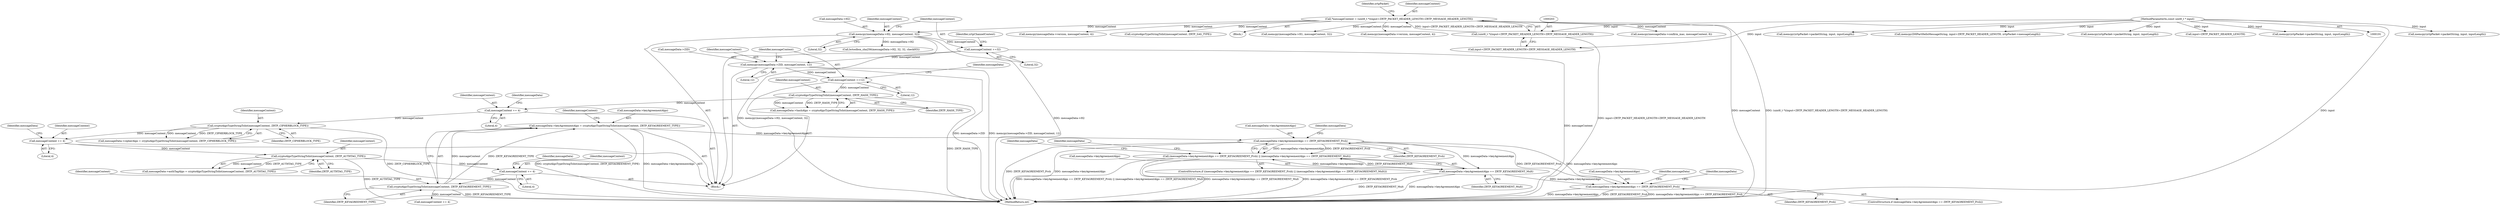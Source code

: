 digraph "0_bzrtp_bbb1e6e2f467ee4bd7b9a8c800e4f07343d7d99b@API" {
"1000756" [label="(Call,messageData->keyAgreementAlgo = cryptoAlgoTypeStringToInt(messageContent, ZRTP_KEYAGREEMENT_TYPE))"];
"1000760" [label="(Call,cryptoAlgoTypeStringToInt(messageContent, ZRTP_KEYAGREEMENT_TYPE))"];
"1000753" [label="(Call,messageContent += 4)"];
"1000750" [label="(Call,cryptoAlgoTypeStringToInt(messageContent, ZRTP_AUTHTAG_TYPE))"];
"1000743" [label="(Call,messageContent += 4)"];
"1000740" [label="(Call,cryptoAlgoTypeStringToInt(messageContent, ZRTP_CIPHERBLOCK_TYPE))"];
"1000733" [label="(Call,messageContent += 4)"];
"1000730" [label="(Call,cryptoAlgoTypeStringToInt(messageContent, ZRTP_HASH_TYPE))"];
"1000723" [label="(Call,messageContent +=12)"];
"1000717" [label="(Call,memcpy(messageData->ZID, messageContent, 12))"];
"1000630" [label="(Call,messageContent +=32)"];
"1000624" [label="(Call,memcpy(messageData->H2, messageContent, 32))"];
"1000200" [label="(Call,*messageContent = (uint8_t *)(input+ZRTP_PACKET_HEADER_LENGTH+ZRTP_MESSAGE_HEADER_LENGTH))"];
"1000202" [label="(Call,(uint8_t *)(input+ZRTP_PACKET_HEADER_LENGTH+ZRTP_MESSAGE_HEADER_LENGTH))"];
"1000194" [label="(MethodParameterIn,const uint8_t * input)"];
"1000820" [label="(Call,messageData->keyAgreementAlgo == ZRTP_KEYAGREEMENT_Prsh)"];
"1000819" [label="(Call,(messageData->keyAgreementAlgo == ZRTP_KEYAGREEMENT_Prsh) || (messageData->keyAgreementAlgo == ZRTP_KEYAGREEMENT_Mult))"];
"1000825" [label="(Call,messageData->keyAgreementAlgo == ZRTP_KEYAGREEMENT_Mult)"];
"1000841" [label="(Call,messageData->keyAgreementAlgo == ZRTP_KEYAGREEMENT_Prsh)"];
"1000718" [label="(Call,messageData->ZID)"];
"1000744" [label="(Identifier,messageContent)"];
"1000211" [label="(Identifier,zrtpPacket)"];
"1000631" [label="(Identifier,messageContent)"];
"1000202" [label="(Call,(uint8_t *)(input+ZRTP_PACKET_HEADER_LENGTH+ZRTP_MESSAGE_HEADER_LENGTH))"];
"1000608" [label="(Block,)"];
"1000756" [label="(Call,messageData->keyAgreementAlgo = cryptoAlgoTypeStringToInt(messageContent, ZRTP_KEYAGREEMENT_TYPE))"];
"1000630" [label="(Call,messageContent +=32)"];
"1000891" [label="(Call,memcpy(zrtpPacket->packetString, input, inputLength))"];
"1000224" [label="(Call,memcpy(messageData->version, messageContent, 4))"];
"1000201" [label="(Identifier,messageContent)"];
"1000738" [label="(Identifier,messageData)"];
"1000734" [label="(Identifier,messageContent)"];
"1000758" [label="(Identifier,messageData)"];
"1000588" [label="(Call,memcpy(zrtpPacket->packetString, input, inputLength))"];
"1000757" [label="(Call,messageData->keyAgreementAlgo)"];
"1000755" [label="(Literal,4)"];
"1001078" [label="(Call,memcpy(DHPartHelloMessageString, input+ZRTP_PACKET_HEADER_LENGTH, zrtpPacket->messageLength))"];
"1000743" [label="(Call,messageContent += 4)"];
"1000723" [label="(Call,messageContent +=12)"];
"1000820" [label="(Call,messageData->keyAgreementAlgo == ZRTP_KEYAGREEMENT_Prsh)"];
"1000840" [label="(ControlStructure,if (messageData->keyAgreementAlgo == ZRTP_KEYAGREEMENT_Prsh))"];
"1000657" [label="(Call,bctoolbox_sha256(messageData->H2, 32, 32, checkH3))"];
"1000761" [label="(Identifier,messageContent)"];
"1000732" [label="(Identifier,ZRTP_HASH_TYPE)"];
"1000742" [label="(Identifier,ZRTP_CIPHERBLOCK_TYPE)"];
"1000725" [label="(Literal,12)"];
"1000731" [label="(Identifier,messageContent)"];
"1000760" [label="(Call,cryptoAlgoTypeStringToInt(messageContent, ZRTP_KEYAGREEMENT_TYPE))"];
"1000721" [label="(Identifier,messageContent)"];
"1000748" [label="(Identifier,messageData)"];
"1000637" [label="(Identifier,zrtpChannelContext)"];
"1000827" [label="(Identifier,messageData)"];
"1000728" [label="(Identifier,messageData)"];
"1000818" [label="(ControlStructure,if ((messageData->keyAgreementAlgo == ZRTP_KEYAGREEMENT_Prsh) || (messageData->keyAgreementAlgo == ZRTP_KEYAGREEMENT_Mult)))"];
"1000842" [label="(Call,messageData->keyAgreementAlgo)"];
"1000754" [label="(Identifier,messageContent)"];
"1000869" [label="(Identifier,messageData)"];
"1000717" [label="(Call,memcpy(messageData->ZID, messageContent, 12))"];
"1001379" [label="(Call,memcpy(messageData->confirm_mac, messageContent, 8))"];
"1001941" [label="(Call,memcpy(messageData->version, messageContent, 4))"];
"1000812" [label="(Call,cryptoAlgoTypeStringToInt(messageContent, ZRTP_SAS_TYPE))"];
"1001915" [label="(Call,memcpy(zrtpPacket->packetString, input, inputLength))"];
"1000197" [label="(Block,)"];
"1000726" [label="(Call,messageData->hashAlgo = cryptoAlgoTypeStringToInt(messageContent, ZRTP_HASH_TYPE))"];
"1000194" [label="(MethodParameterIn,const uint8_t * input)"];
"1000826" [label="(Call,messageData->keyAgreementAlgo)"];
"1000741" [label="(Identifier,messageContent)"];
"1000860" [label="(Identifier,messageData)"];
"1000751" [label="(Identifier,messageContent)"];
"1000629" [label="(Literal,32)"];
"1000824" [label="(Identifier,ZRTP_KEYAGREEMENT_Prsh)"];
"1000735" [label="(Literal,4)"];
"1000736" [label="(Call,messageData->cipherAlgo = cryptoAlgoTypeStringToInt(messageContent, ZRTP_CIPHERBLOCK_TYPE))"];
"1000746" [label="(Call,messageData->authTagAlgo = cryptoAlgoTypeStringToInt(messageContent, ZRTP_AUTHTAG_TYPE))"];
"1000841" [label="(Call,messageData->keyAgreementAlgo == ZRTP_KEYAGREEMENT_Prsh)"];
"1000753" [label="(Call,messageContent += 4)"];
"1000750" [label="(Call,cryptoAlgoTypeStringToInt(messageContent, ZRTP_AUTHTAG_TYPE))"];
"1000740" [label="(Call,cryptoAlgoTypeStringToInt(messageContent, ZRTP_CIPHERBLOCK_TYPE))"];
"1000628" [label="(Identifier,messageContent)"];
"1000204" [label="(Call,input+ZRTP_PACKET_HEADER_LENGTH+ZRTP_MESSAGE_HEADER_LENGTH)"];
"1000833" [label="(Identifier,messageData)"];
"1000733" [label="(Call,messageContent += 4)"];
"1000624" [label="(Call,memcpy(messageData->H2, messageContent, 32))"];
"1000762" [label="(Identifier,ZRTP_KEYAGREEMENT_TYPE)"];
"1000745" [label="(Literal,4)"];
"1000821" [label="(Call,messageData->keyAgreementAlgo)"];
"1000764" [label="(Identifier,messageContent)"];
"1000200" [label="(Call,*messageContent = (uint8_t *)(input+ZRTP_PACKET_HEADER_LENGTH+ZRTP_MESSAGE_HEADER_LENGTH))"];
"1000724" [label="(Identifier,messageContent)"];
"1000945" [label="(Call,memcpy(messageData->H1, messageContent, 32))"];
"1000849" [label="(Identifier,messageData)"];
"1001080" [label="(Call,input+ZRTP_PACKET_HEADER_LENGTH)"];
"1000845" [label="(Identifier,ZRTP_KEYAGREEMENT_Prsh)"];
"1000730" [label="(Call,cryptoAlgoTypeStringToInt(messageContent, ZRTP_HASH_TYPE))"];
"1000829" [label="(Identifier,ZRTP_KEYAGREEMENT_Mult)"];
"1000819" [label="(Call,(messageData->keyAgreementAlgo == ZRTP_KEYAGREEMENT_Prsh) || (messageData->keyAgreementAlgo == ZRTP_KEYAGREEMENT_Mult))"];
"1000763" [label="(Call,messageContent += 4)"];
"1000722" [label="(Literal,12)"];
"1000632" [label="(Literal,32)"];
"1000625" [label="(Call,messageData->H2)"];
"1001966" [label="(MethodReturn,int)"];
"1000752" [label="(Identifier,ZRTP_AUTHTAG_TYPE)"];
"1001285" [label="(Call,memcpy(zrtpPacket->packetString, input, inputLength))"];
"1000825" [label="(Call,messageData->keyAgreementAlgo == ZRTP_KEYAGREEMENT_Mult)"];
"1000756" -> "1000608"  [label="AST: "];
"1000756" -> "1000760"  [label="CFG: "];
"1000757" -> "1000756"  [label="AST: "];
"1000760" -> "1000756"  [label="AST: "];
"1000764" -> "1000756"  [label="CFG: "];
"1000756" -> "1001966"  [label="DDG: messageData->keyAgreementAlgo"];
"1000756" -> "1001966"  [label="DDG: cryptoAlgoTypeStringToInt(messageContent, ZRTP_KEYAGREEMENT_TYPE)"];
"1000760" -> "1000756"  [label="DDG: messageContent"];
"1000760" -> "1000756"  [label="DDG: ZRTP_KEYAGREEMENT_TYPE"];
"1000756" -> "1000820"  [label="DDG: messageData->keyAgreementAlgo"];
"1000760" -> "1000762"  [label="CFG: "];
"1000761" -> "1000760"  [label="AST: "];
"1000762" -> "1000760"  [label="AST: "];
"1000760" -> "1001966"  [label="DDG: ZRTP_KEYAGREEMENT_TYPE"];
"1000753" -> "1000760"  [label="DDG: messageContent"];
"1000760" -> "1000763"  [label="DDG: messageContent"];
"1000753" -> "1000608"  [label="AST: "];
"1000753" -> "1000755"  [label="CFG: "];
"1000754" -> "1000753"  [label="AST: "];
"1000755" -> "1000753"  [label="AST: "];
"1000758" -> "1000753"  [label="CFG: "];
"1000750" -> "1000753"  [label="DDG: messageContent"];
"1000750" -> "1000746"  [label="AST: "];
"1000750" -> "1000752"  [label="CFG: "];
"1000751" -> "1000750"  [label="AST: "];
"1000752" -> "1000750"  [label="AST: "];
"1000746" -> "1000750"  [label="CFG: "];
"1000750" -> "1001966"  [label="DDG: ZRTP_AUTHTAG_TYPE"];
"1000750" -> "1000746"  [label="DDG: messageContent"];
"1000750" -> "1000746"  [label="DDG: ZRTP_AUTHTAG_TYPE"];
"1000743" -> "1000750"  [label="DDG: messageContent"];
"1000743" -> "1000608"  [label="AST: "];
"1000743" -> "1000745"  [label="CFG: "];
"1000744" -> "1000743"  [label="AST: "];
"1000745" -> "1000743"  [label="AST: "];
"1000748" -> "1000743"  [label="CFG: "];
"1000740" -> "1000743"  [label="DDG: messageContent"];
"1000740" -> "1000736"  [label="AST: "];
"1000740" -> "1000742"  [label="CFG: "];
"1000741" -> "1000740"  [label="AST: "];
"1000742" -> "1000740"  [label="AST: "];
"1000736" -> "1000740"  [label="CFG: "];
"1000740" -> "1001966"  [label="DDG: ZRTP_CIPHERBLOCK_TYPE"];
"1000740" -> "1000736"  [label="DDG: messageContent"];
"1000740" -> "1000736"  [label="DDG: ZRTP_CIPHERBLOCK_TYPE"];
"1000733" -> "1000740"  [label="DDG: messageContent"];
"1000733" -> "1000608"  [label="AST: "];
"1000733" -> "1000735"  [label="CFG: "];
"1000734" -> "1000733"  [label="AST: "];
"1000735" -> "1000733"  [label="AST: "];
"1000738" -> "1000733"  [label="CFG: "];
"1000730" -> "1000733"  [label="DDG: messageContent"];
"1000730" -> "1000726"  [label="AST: "];
"1000730" -> "1000732"  [label="CFG: "];
"1000731" -> "1000730"  [label="AST: "];
"1000732" -> "1000730"  [label="AST: "];
"1000726" -> "1000730"  [label="CFG: "];
"1000730" -> "1001966"  [label="DDG: ZRTP_HASH_TYPE"];
"1000730" -> "1000726"  [label="DDG: messageContent"];
"1000730" -> "1000726"  [label="DDG: ZRTP_HASH_TYPE"];
"1000723" -> "1000730"  [label="DDG: messageContent"];
"1000723" -> "1000608"  [label="AST: "];
"1000723" -> "1000725"  [label="CFG: "];
"1000724" -> "1000723"  [label="AST: "];
"1000725" -> "1000723"  [label="AST: "];
"1000728" -> "1000723"  [label="CFG: "];
"1000717" -> "1000723"  [label="DDG: messageContent"];
"1000717" -> "1000608"  [label="AST: "];
"1000717" -> "1000722"  [label="CFG: "];
"1000718" -> "1000717"  [label="AST: "];
"1000721" -> "1000717"  [label="AST: "];
"1000722" -> "1000717"  [label="AST: "];
"1000724" -> "1000717"  [label="CFG: "];
"1000717" -> "1001966"  [label="DDG: memcpy(messageData->ZID, messageContent, 12)"];
"1000717" -> "1001966"  [label="DDG: messageData->ZID"];
"1000630" -> "1000717"  [label="DDG: messageContent"];
"1000630" -> "1000608"  [label="AST: "];
"1000630" -> "1000632"  [label="CFG: "];
"1000631" -> "1000630"  [label="AST: "];
"1000632" -> "1000630"  [label="AST: "];
"1000637" -> "1000630"  [label="CFG: "];
"1000630" -> "1001966"  [label="DDG: messageContent"];
"1000624" -> "1000630"  [label="DDG: messageContent"];
"1000624" -> "1000608"  [label="AST: "];
"1000624" -> "1000629"  [label="CFG: "];
"1000625" -> "1000624"  [label="AST: "];
"1000628" -> "1000624"  [label="AST: "];
"1000629" -> "1000624"  [label="AST: "];
"1000631" -> "1000624"  [label="CFG: "];
"1000624" -> "1001966"  [label="DDG: memcpy(messageData->H2, messageContent, 32)"];
"1000624" -> "1001966"  [label="DDG: messageData->H2"];
"1000200" -> "1000624"  [label="DDG: messageContent"];
"1000624" -> "1000657"  [label="DDG: messageData->H2"];
"1000200" -> "1000197"  [label="AST: "];
"1000200" -> "1000202"  [label="CFG: "];
"1000201" -> "1000200"  [label="AST: "];
"1000202" -> "1000200"  [label="AST: "];
"1000211" -> "1000200"  [label="CFG: "];
"1000200" -> "1001966"  [label="DDG: messageContent"];
"1000200" -> "1001966"  [label="DDG: (uint8_t *)(input+ZRTP_PACKET_HEADER_LENGTH+ZRTP_MESSAGE_HEADER_LENGTH)"];
"1000202" -> "1000200"  [label="DDG: input+ZRTP_PACKET_HEADER_LENGTH+ZRTP_MESSAGE_HEADER_LENGTH"];
"1000200" -> "1000224"  [label="DDG: messageContent"];
"1000200" -> "1000812"  [label="DDG: messageContent"];
"1000200" -> "1000945"  [label="DDG: messageContent"];
"1000200" -> "1001379"  [label="DDG: messageContent"];
"1000200" -> "1001941"  [label="DDG: messageContent"];
"1000202" -> "1000204"  [label="CFG: "];
"1000203" -> "1000202"  [label="AST: "];
"1000204" -> "1000202"  [label="AST: "];
"1000202" -> "1001966"  [label="DDG: input+ZRTP_PACKET_HEADER_LENGTH+ZRTP_MESSAGE_HEADER_LENGTH"];
"1000194" -> "1000202"  [label="DDG: input"];
"1000194" -> "1000191"  [label="AST: "];
"1000194" -> "1001966"  [label="DDG: input"];
"1000194" -> "1000204"  [label="DDG: input"];
"1000194" -> "1000588"  [label="DDG: input"];
"1000194" -> "1000891"  [label="DDG: input"];
"1000194" -> "1001078"  [label="DDG: input"];
"1000194" -> "1001080"  [label="DDG: input"];
"1000194" -> "1001285"  [label="DDG: input"];
"1000194" -> "1001915"  [label="DDG: input"];
"1000820" -> "1000819"  [label="AST: "];
"1000820" -> "1000824"  [label="CFG: "];
"1000821" -> "1000820"  [label="AST: "];
"1000824" -> "1000820"  [label="AST: "];
"1000827" -> "1000820"  [label="CFG: "];
"1000819" -> "1000820"  [label="CFG: "];
"1000820" -> "1001966"  [label="DDG: ZRTP_KEYAGREEMENT_Prsh"];
"1000820" -> "1001966"  [label="DDG: messageData->keyAgreementAlgo"];
"1000820" -> "1000819"  [label="DDG: messageData->keyAgreementAlgo"];
"1000820" -> "1000819"  [label="DDG: ZRTP_KEYAGREEMENT_Prsh"];
"1000820" -> "1000825"  [label="DDG: messageData->keyAgreementAlgo"];
"1000820" -> "1000841"  [label="DDG: messageData->keyAgreementAlgo"];
"1000820" -> "1000841"  [label="DDG: ZRTP_KEYAGREEMENT_Prsh"];
"1000819" -> "1000818"  [label="AST: "];
"1000819" -> "1000825"  [label="CFG: "];
"1000825" -> "1000819"  [label="AST: "];
"1000833" -> "1000819"  [label="CFG: "];
"1000860" -> "1000819"  [label="CFG: "];
"1000819" -> "1001966"  [label="DDG: messageData->keyAgreementAlgo == ZRTP_KEYAGREEMENT_Prsh"];
"1000819" -> "1001966"  [label="DDG: (messageData->keyAgreementAlgo == ZRTP_KEYAGREEMENT_Prsh) || (messageData->keyAgreementAlgo == ZRTP_KEYAGREEMENT_Mult)"];
"1000819" -> "1001966"  [label="DDG: messageData->keyAgreementAlgo == ZRTP_KEYAGREEMENT_Mult"];
"1000825" -> "1000819"  [label="DDG: messageData->keyAgreementAlgo"];
"1000825" -> "1000819"  [label="DDG: ZRTP_KEYAGREEMENT_Mult"];
"1000825" -> "1000829"  [label="CFG: "];
"1000826" -> "1000825"  [label="AST: "];
"1000829" -> "1000825"  [label="AST: "];
"1000825" -> "1001966"  [label="DDG: ZRTP_KEYAGREEMENT_Mult"];
"1000825" -> "1001966"  [label="DDG: messageData->keyAgreementAlgo"];
"1000825" -> "1000841"  [label="DDG: messageData->keyAgreementAlgo"];
"1000841" -> "1000840"  [label="AST: "];
"1000841" -> "1000845"  [label="CFG: "];
"1000842" -> "1000841"  [label="AST: "];
"1000845" -> "1000841"  [label="AST: "];
"1000849" -> "1000841"  [label="CFG: "];
"1000869" -> "1000841"  [label="CFG: "];
"1000841" -> "1001966"  [label="DDG: messageData->keyAgreementAlgo"];
"1000841" -> "1001966"  [label="DDG: ZRTP_KEYAGREEMENT_Prsh"];
"1000841" -> "1001966"  [label="DDG: messageData->keyAgreementAlgo == ZRTP_KEYAGREEMENT_Prsh"];
}
